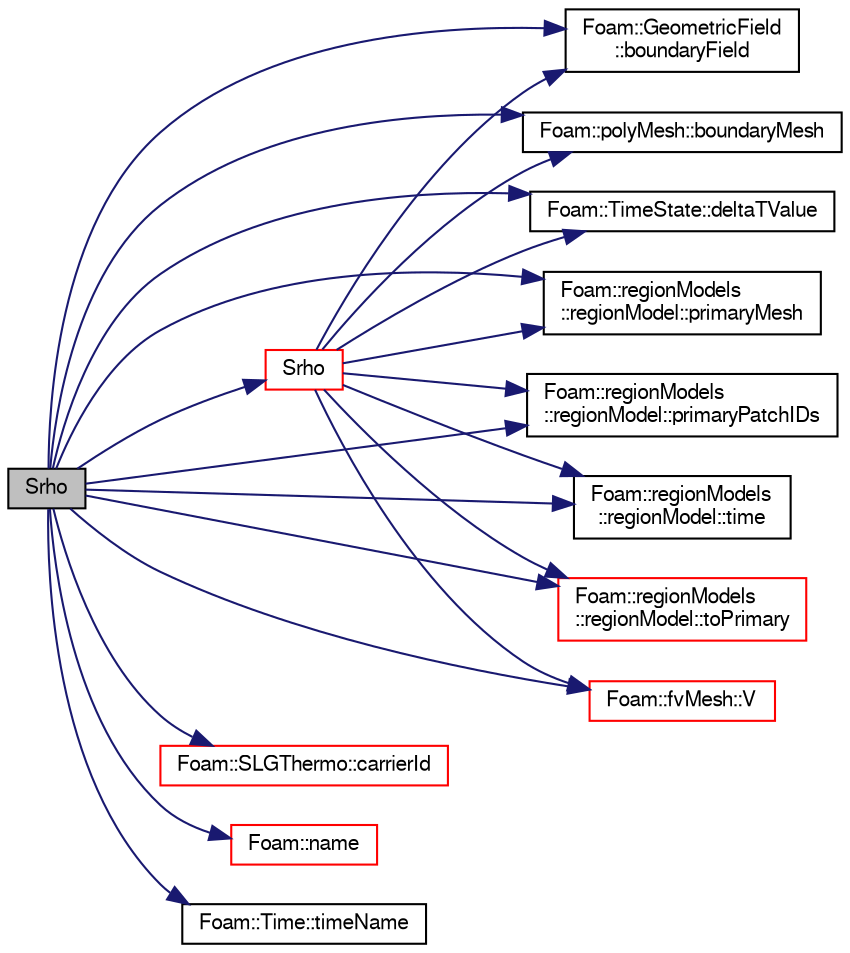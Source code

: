 digraph "Srho"
{
  bgcolor="transparent";
  edge [fontname="FreeSans",fontsize="10",labelfontname="FreeSans",labelfontsize="10"];
  node [fontname="FreeSans",fontsize="10",shape=record];
  rankdir="LR";
  Node2544 [label="Srho",height=0.2,width=0.4,color="black", fillcolor="grey75", style="filled", fontcolor="black"];
  Node2544 -> Node2545 [color="midnightblue",fontsize="10",style="solid",fontname="FreeSans"];
  Node2545 [label="Foam::GeometricField\l::boundaryField",height=0.2,width=0.4,color="black",URL="$a22434.html#a3c6c1a789b48ea0c5e8bff64f9c14f2d",tooltip="Return reference to GeometricBoundaryField. "];
  Node2544 -> Node2546 [color="midnightblue",fontsize="10",style="solid",fontname="FreeSans"];
  Node2546 [label="Foam::polyMesh::boundaryMesh",height=0.2,width=0.4,color="black",URL="$a27410.html#a9f2b68c134340291eda6197f47f25484",tooltip="Return boundary mesh. "];
  Node2544 -> Node2547 [color="midnightblue",fontsize="10",style="solid",fontname="FreeSans"];
  Node2547 [label="Foam::SLGThermo::carrierId",height=0.2,width=0.4,color="red",URL="$a30182.html#a72bc1c01f3925ac4cb21cf579083ea9b",tooltip="Index of carrier component. "];
  Node2544 -> Node2627 [color="midnightblue",fontsize="10",style="solid",fontname="FreeSans"];
  Node2627 [label="Foam::TimeState::deltaTValue",height=0.2,width=0.4,color="black",URL="$a26362.html#aeb7fdbc18a6f908efa70a34e5688436c",tooltip="Return time step value. "];
  Node2544 -> Node2628 [color="midnightblue",fontsize="10",style="solid",fontname="FreeSans"];
  Node2628 [label="Foam::name",height=0.2,width=0.4,color="red",URL="$a21124.html#adcb0df2bd4953cb6bb390272d8263c3a",tooltip="Return a string representation of a complex. "];
  Node2544 -> Node2631 [color="midnightblue",fontsize="10",style="solid",fontname="FreeSans"];
  Node2631 [label="Foam::regionModels\l::regionModel::primaryMesh",height=0.2,width=0.4,color="black",URL="$a28998.html#a4fcb1e32ba3faef9cc4757d98726996b",tooltip="Return the reference to the primary mesh database. "];
  Node2544 -> Node2632 [color="midnightblue",fontsize="10",style="solid",fontname="FreeSans"];
  Node2632 [label="Foam::regionModels\l::regionModel::primaryPatchIDs",height=0.2,width=0.4,color="black",URL="$a28998.html#adede6ceb7c085f64c08d55fe7e79f0c7",tooltip="Return the list of patch IDs on the primary region coupled. "];
  Node2544 -> Node2633 [color="midnightblue",fontsize="10",style="solid",fontname="FreeSans"];
  Node2633 [label="Srho",height=0.2,width=0.4,color="red",URL="$a29182.html#a0fd34d9be91b7ae55aec9d00e630b9b6",tooltip="Return total mass source - Eulerian phase only. "];
  Node2633 -> Node2545 [color="midnightblue",fontsize="10",style="solid",fontname="FreeSans"];
  Node2633 -> Node2546 [color="midnightblue",fontsize="10",style="solid",fontname="FreeSans"];
  Node2633 -> Node2627 [color="midnightblue",fontsize="10",style="solid",fontname="FreeSans"];
  Node2633 -> Node2631 [color="midnightblue",fontsize="10",style="solid",fontname="FreeSans"];
  Node2633 -> Node2632 [color="midnightblue",fontsize="10",style="solid",fontname="FreeSans"];
  Node2633 -> Node2636 [color="midnightblue",fontsize="10",style="solid",fontname="FreeSans"];
  Node2636 [label="Foam::regionModels\l::regionModel::time",height=0.2,width=0.4,color="black",URL="$a28998.html#a1ed86245b170b9f651f62650b1827500",tooltip="Return the reference to the time database. "];
  Node2633 -> Node2637 [color="midnightblue",fontsize="10",style="solid",fontname="FreeSans"];
  Node2637 [label="Foam::regionModels\l::regionModel::toPrimary",height=0.2,width=0.4,color="red",URL="$a28998.html#a9eb06bf3e9f3a48d073f510de8eb8463",tooltip="Convert a local region field to the primary region. "];
  Node2633 -> Node2771 [color="midnightblue",fontsize="10",style="solid",fontname="FreeSans"];
  Node2771 [label="Foam::fvMesh::V",height=0.2,width=0.4,color="red",URL="$a22766.html#a154893d1a508aff074b16eaeaa396aea",tooltip="Return cell volumes. "];
  Node2544 -> Node2636 [color="midnightblue",fontsize="10",style="solid",fontname="FreeSans"];
  Node2544 -> Node3040 [color="midnightblue",fontsize="10",style="solid",fontname="FreeSans"];
  Node3040 [label="Foam::Time::timeName",height=0.2,width=0.4,color="black",URL="$a26350.html#ad9d86fef6eca18797c786726cf925179",tooltip="Return time name of given scalar time. "];
  Node2544 -> Node2637 [color="midnightblue",fontsize="10",style="solid",fontname="FreeSans"];
  Node2544 -> Node2771 [color="midnightblue",fontsize="10",style="solid",fontname="FreeSans"];
}
